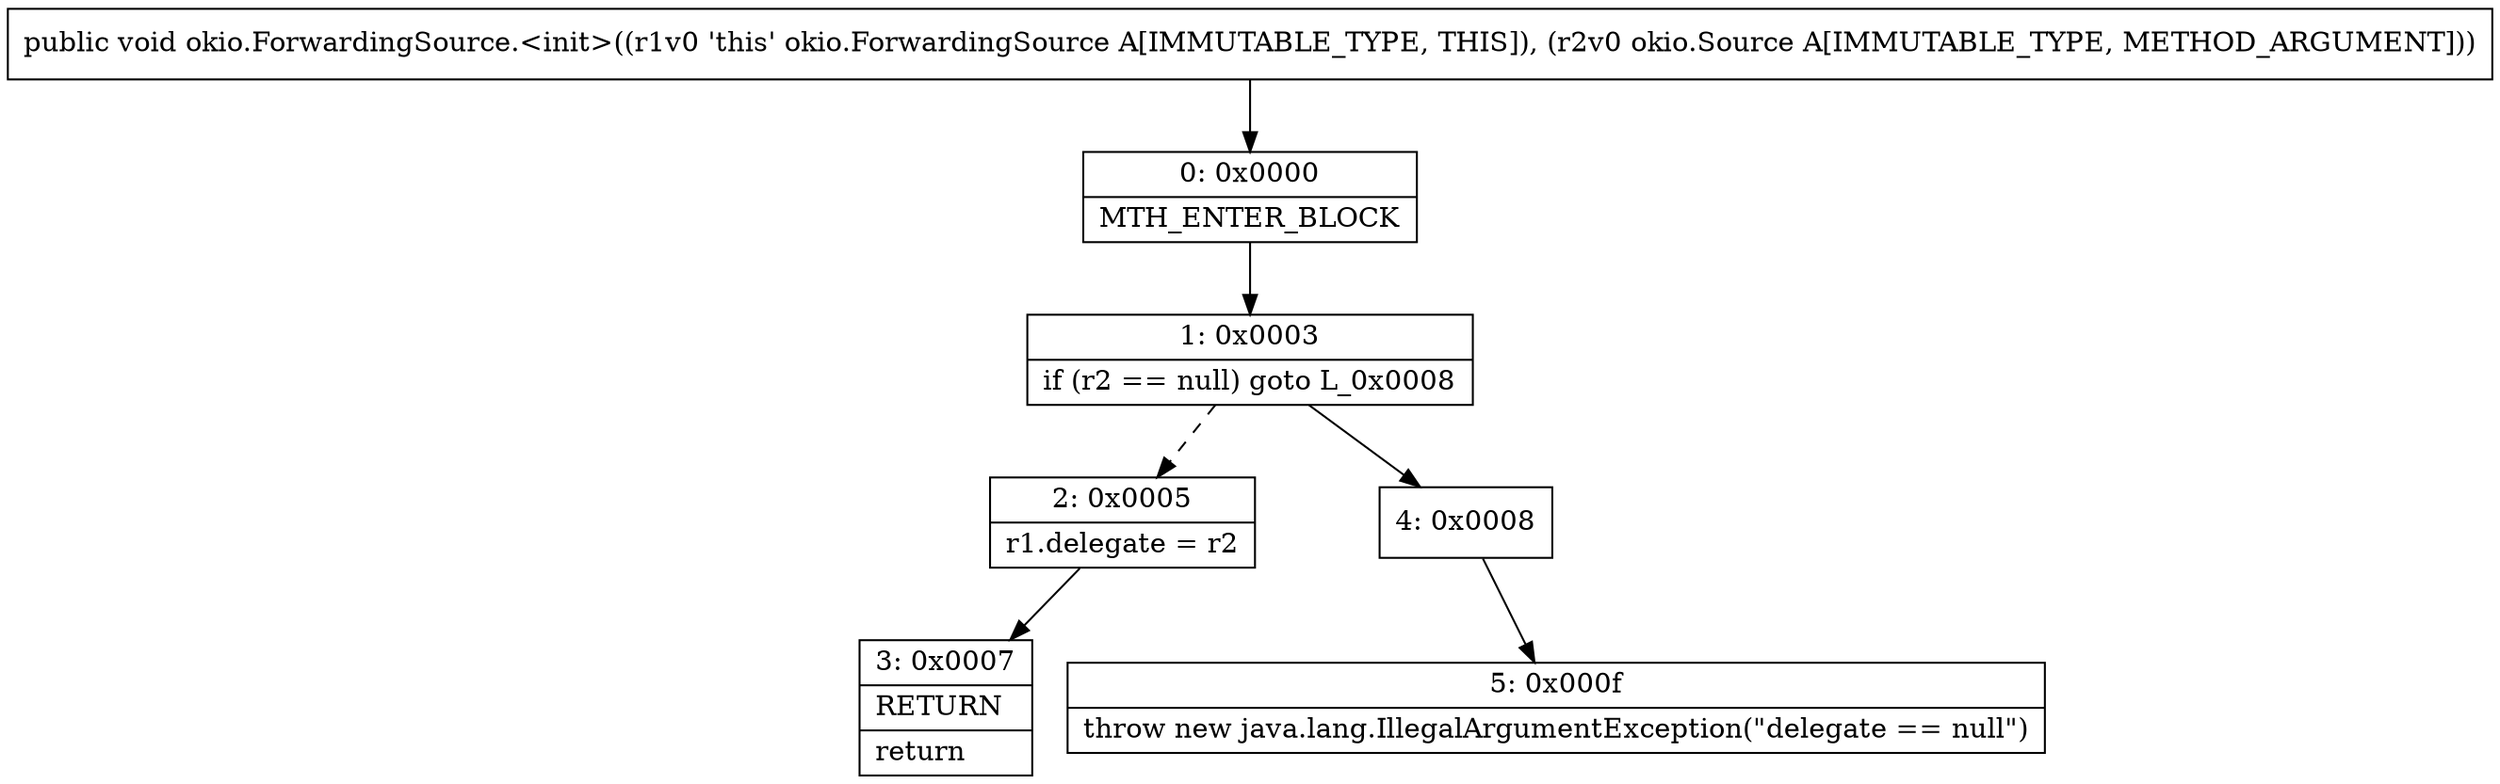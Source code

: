 digraph "CFG forokio.ForwardingSource.\<init\>(Lokio\/Source;)V" {
Node_0 [shape=record,label="{0\:\ 0x0000|MTH_ENTER_BLOCK\l}"];
Node_1 [shape=record,label="{1\:\ 0x0003|if (r2 == null) goto L_0x0008\l}"];
Node_2 [shape=record,label="{2\:\ 0x0005|r1.delegate = r2\l}"];
Node_3 [shape=record,label="{3\:\ 0x0007|RETURN\l|return\l}"];
Node_4 [shape=record,label="{4\:\ 0x0008}"];
Node_5 [shape=record,label="{5\:\ 0x000f|throw new java.lang.IllegalArgumentException(\"delegate == null\")\l}"];
MethodNode[shape=record,label="{public void okio.ForwardingSource.\<init\>((r1v0 'this' okio.ForwardingSource A[IMMUTABLE_TYPE, THIS]), (r2v0 okio.Source A[IMMUTABLE_TYPE, METHOD_ARGUMENT])) }"];
MethodNode -> Node_0;
Node_0 -> Node_1;
Node_1 -> Node_2[style=dashed];
Node_1 -> Node_4;
Node_2 -> Node_3;
Node_4 -> Node_5;
}

